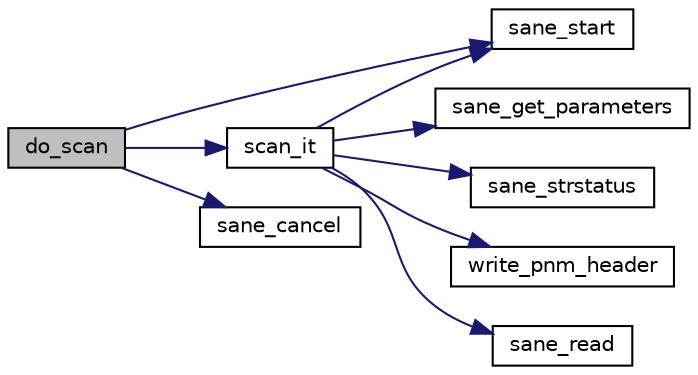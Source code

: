 digraph "do_scan"
{
  edge [fontname="Helvetica",fontsize="10",labelfontname="Helvetica",labelfontsize="10"];
  node [fontname="Helvetica",fontsize="10",shape=record];
  rankdir="LR";
  Node19 [label="do_scan",height=0.2,width=0.4,color="black", fillcolor="grey75", style="filled", fontcolor="black"];
  Node19 -> Node20 [color="midnightblue",fontsize="10",style="solid"];
  Node20 [label="sane_start",height=0.2,width=0.4,color="black", fillcolor="white", style="filled",URL="$sane_8h.html#a633f90b105f09ca798ecbf9a77711e7b"];
  Node19 -> Node21 [color="midnightblue",fontsize="10",style="solid"];
  Node21 [label="scan_it",height=0.2,width=0.4,color="black", fillcolor="white", style="filled",URL="$kylin__sane_8c.html#ad5b41ac303afbd6a47a7e13ce11c5204"];
  Node21 -> Node20 [color="midnightblue",fontsize="10",style="solid"];
  Node21 -> Node22 [color="midnightblue",fontsize="10",style="solid"];
  Node22 [label="sane_get_parameters",height=0.2,width=0.4,color="black", fillcolor="white", style="filled",URL="$sane_8h.html#a28ba54307cb61e48fc1a361be7ad2c6e"];
  Node21 -> Node23 [color="midnightblue",fontsize="10",style="solid"];
  Node23 [label="sane_strstatus",height=0.2,width=0.4,color="black", fillcolor="white", style="filled",URL="$sane_8h.html#a005fc36c746f3b57fcf8108435f0684d"];
  Node21 -> Node24 [color="midnightblue",fontsize="10",style="solid"];
  Node24 [label="write_pnm_header",height=0.2,width=0.4,color="black", fillcolor="white", style="filled",URL="$kylin__sane_8c.html#ac16114e3818f3e2420b247bc7d9ef6a6"];
  Node21 -> Node25 [color="midnightblue",fontsize="10",style="solid"];
  Node25 [label="sane_read",height=0.2,width=0.4,color="black", fillcolor="white", style="filled",URL="$sane_8h.html#ae5426bddf1bfe3d30370c9fe2d209cc3"];
  Node19 -> Node26 [color="midnightblue",fontsize="10",style="solid"];
  Node26 [label="sane_cancel",height=0.2,width=0.4,color="black", fillcolor="white", style="filled",URL="$sane_8h.html#a8facc0281b730ce19e17971e5c042de1"];
}

